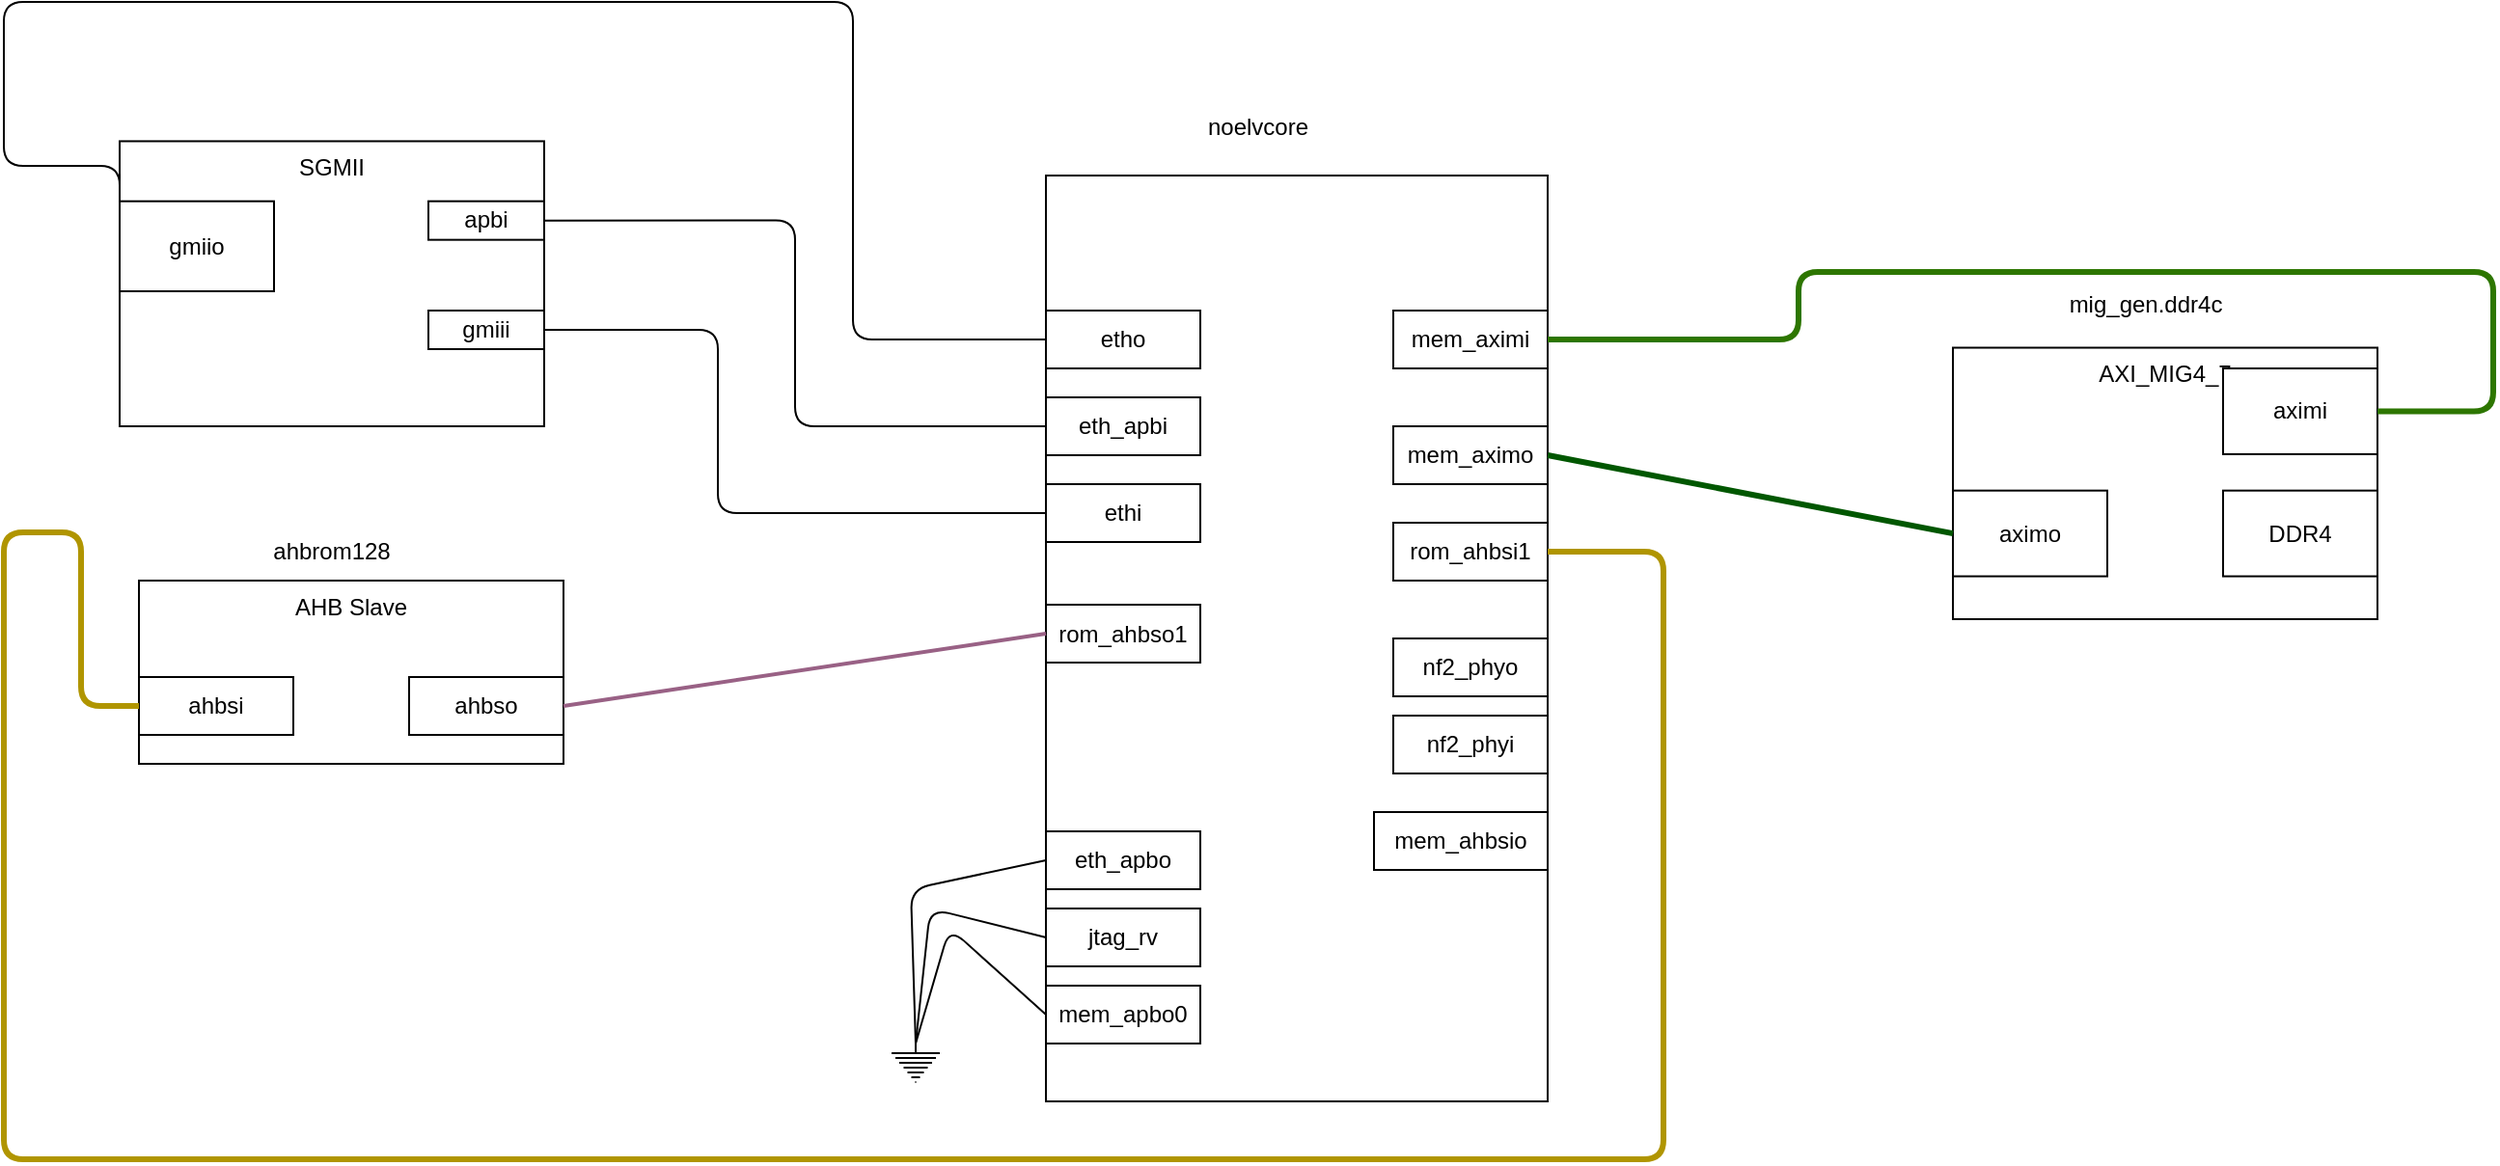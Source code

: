 <mxfile>
    <diagram id="Gp4b1td-Q_GJ732V_lQb" name="Page-1">
        <mxGraphModel dx="1058" dy="593" grid="1" gridSize="10" guides="1" tooltips="1" connect="1" arrows="1" fold="1" page="1" pageScale="1" pageWidth="850" pageHeight="1100" math="0" shadow="0">
            <root>
                <mxCell id="0"/>
                <mxCell id="1" parent="0"/>
                <mxCell id="7" value="" style="group" parent="1" vertex="1" connectable="0">
                    <mxGeometry x="90" y="310" width="220" height="135" as="geometry"/>
                </mxCell>
                <mxCell id="6" value="AHB Slave" style="rounded=0;whiteSpace=wrap;html=1;verticalAlign=top;" parent="7" vertex="1">
                    <mxGeometry y="40" width="220" height="95" as="geometry"/>
                </mxCell>
                <mxCell id="3" value="ahbsi" style="rounded=0;whiteSpace=wrap;html=1;" parent="7" vertex="1">
                    <mxGeometry y="90" width="80" height="30" as="geometry"/>
                </mxCell>
                <mxCell id="4" value="ahbso" style="rounded=0;whiteSpace=wrap;html=1;" parent="7" vertex="1">
                    <mxGeometry x="140" y="90" width="80" height="30" as="geometry"/>
                </mxCell>
                <mxCell id="5" value="ahbrom128" style="text;html=1;strokeColor=none;fillColor=none;align=center;verticalAlign=middle;whiteSpace=wrap;rounded=0;" parent="7" vertex="1">
                    <mxGeometry x="70" y="10" width="60" height="30" as="geometry"/>
                </mxCell>
                <mxCell id="8" value="" style="rounded=0;whiteSpace=wrap;html=1;" parent="1" vertex="1">
                    <mxGeometry x="560" y="140" width="260" height="480" as="geometry"/>
                </mxCell>
                <mxCell id="9" value="noelvcore" style="text;html=1;strokeColor=none;fillColor=none;align=center;verticalAlign=middle;whiteSpace=wrap;rounded=0;" parent="1" vertex="1">
                    <mxGeometry x="640" y="100" width="60" height="30" as="geometry"/>
                </mxCell>
                <mxCell id="11" value="rom_ahbso1" style="rounded=0;whiteSpace=wrap;html=1;" parent="1" vertex="1">
                    <mxGeometry x="560" y="362.5" width="80" height="30" as="geometry"/>
                </mxCell>
                <mxCell id="12" value="" style="endArrow=none;html=1;exitX=1;exitY=0.5;exitDx=0;exitDy=0;entryX=0;entryY=0.5;entryDx=0;entryDy=0;strokeWidth=2;fillColor=#e6d0de;gradientColor=#d5739d;strokeColor=#996185;" parent="1" source="4" target="11" edge="1">
                    <mxGeometry width="50" height="50" relative="1" as="geometry">
                        <mxPoint x="400" y="340" as="sourcePoint"/>
                        <mxPoint x="450" y="290" as="targetPoint"/>
                    </mxGeometry>
                </mxCell>
                <mxCell id="14" value="eth_apbo" style="rounded=0;whiteSpace=wrap;html=1;" parent="1" vertex="1">
                    <mxGeometry x="560" y="480" width="80" height="30" as="geometry"/>
                </mxCell>
                <mxCell id="15" value="eth_apbi" style="rounded=0;whiteSpace=wrap;html=1;" parent="1" vertex="1">
                    <mxGeometry x="560" y="255" width="80" height="30" as="geometry"/>
                </mxCell>
                <mxCell id="16" value="" style="group" parent="1" vertex="1" connectable="0">
                    <mxGeometry x="80" y="60" width="220" height="210" as="geometry"/>
                </mxCell>
                <mxCell id="17" value="SGMII" style="rounded=0;whiteSpace=wrap;html=1;verticalAlign=top;" parent="16" vertex="1">
                    <mxGeometry y="62.222" width="220" height="147.778" as="geometry"/>
                </mxCell>
                <mxCell id="18" value="gmiio" style="rounded=0;whiteSpace=wrap;html=1;" parent="16" vertex="1">
                    <mxGeometry y="93.333" width="80" height="46.667" as="geometry"/>
                </mxCell>
                <mxCell id="19" value="apbi" style="rounded=0;whiteSpace=wrap;html=1;" parent="16" vertex="1">
                    <mxGeometry x="160" y="93.33" width="60" height="20" as="geometry"/>
                </mxCell>
                <mxCell id="53" value="gmiii" style="rounded=0;whiteSpace=wrap;html=1;" vertex="1" parent="16">
                    <mxGeometry x="160" y="150" width="60" height="20" as="geometry"/>
                </mxCell>
                <mxCell id="21" value="" style="endArrow=none;html=1;exitX=1;exitY=0.5;exitDx=0;exitDy=0;entryX=0;entryY=0.5;entryDx=0;entryDy=0;edgeStyle=orthogonalEdgeStyle;" parent="1" source="19" target="15" edge="1">
                    <mxGeometry width="50" height="50" relative="1" as="geometry">
                        <mxPoint x="320" y="335" as="sourcePoint"/>
                        <mxPoint x="570" y="335" as="targetPoint"/>
                    </mxGeometry>
                </mxCell>
                <mxCell id="22" value="rom_ahbsi1" style="rounded=0;whiteSpace=wrap;html=1;" parent="1" vertex="1">
                    <mxGeometry x="740" y="320" width="80" height="30" as="geometry"/>
                </mxCell>
                <mxCell id="23" value="" style="endArrow=none;html=1;exitX=0;exitY=0.5;exitDx=0;exitDy=0;entryX=1;entryY=0.5;entryDx=0;entryDy=0;edgeStyle=orthogonalEdgeStyle;fillColor=#e3c800;strokeColor=#B09500;strokeWidth=3;" parent="1" source="3" target="22" edge="1">
                    <mxGeometry width="50" height="50" relative="1" as="geometry">
                        <mxPoint x="320" y="335" as="sourcePoint"/>
                        <mxPoint x="570" y="335" as="targetPoint"/>
                        <Array as="points">
                            <mxPoint x="60" y="415"/>
                            <mxPoint x="60" y="325"/>
                            <mxPoint x="20" y="325"/>
                            <mxPoint x="20" y="650"/>
                            <mxPoint x="880" y="650"/>
                            <mxPoint x="880" y="335"/>
                        </Array>
                    </mxGeometry>
                </mxCell>
                <mxCell id="24" value="" style="endArrow=none;html=1;exitX=0;exitY=0.5;exitDx=0;exitDy=0;edgeStyle=orthogonalEdgeStyle;entryX=0;entryY=0.5;entryDx=0;entryDy=0;" parent="1" source="41" target="18" edge="1">
                    <mxGeometry width="50" height="50" relative="1" as="geometry">
                        <mxPoint x="100" y="335" as="sourcePoint"/>
                        <mxPoint x="370" y="270" as="targetPoint"/>
                        <Array as="points">
                            <mxPoint x="460" y="225"/>
                            <mxPoint x="460" y="50"/>
                            <mxPoint x="20" y="50"/>
                            <mxPoint x="20" y="135"/>
                        </Array>
                    </mxGeometry>
                </mxCell>
                <mxCell id="32" value="mem_aximo" style="rounded=0;whiteSpace=wrap;html=1;" parent="1" vertex="1">
                    <mxGeometry x="740" y="270" width="80" height="30" as="geometry"/>
                </mxCell>
                <mxCell id="33" value="" style="group" parent="1" vertex="1" connectable="0">
                    <mxGeometry x="1030" y="170" width="220" height="200" as="geometry"/>
                </mxCell>
                <mxCell id="34" value="AXI_MIG4_7" style="rounded=0;whiteSpace=wrap;html=1;verticalAlign=top;" parent="33" vertex="1">
                    <mxGeometry y="59.259" width="220" height="140.741" as="geometry"/>
                </mxCell>
                <mxCell id="35" value="aximo" style="rounded=0;whiteSpace=wrap;html=1;" parent="33" vertex="1">
                    <mxGeometry y="133.333" width="80" height="44.444" as="geometry"/>
                </mxCell>
                <mxCell id="36" value="DDR4" style="rounded=0;whiteSpace=wrap;html=1;" parent="33" vertex="1">
                    <mxGeometry x="140" y="133.333" width="80" height="44.444" as="geometry"/>
                </mxCell>
                <mxCell id="37" value="mig_gen.ddr4c" style="text;html=1;strokeColor=none;fillColor=none;align=center;verticalAlign=middle;whiteSpace=wrap;rounded=0;" parent="33" vertex="1">
                    <mxGeometry x="70" y="14.815" width="60" height="44.444" as="geometry"/>
                </mxCell>
                <mxCell id="43" value="aximi" style="rounded=0;whiteSpace=wrap;html=1;" vertex="1" parent="33">
                    <mxGeometry x="140" y="70.003" width="80" height="44.444" as="geometry"/>
                </mxCell>
                <mxCell id="38" value="" style="endArrow=none;html=1;entryX=0;entryY=0.5;entryDx=0;entryDy=0;exitX=1;exitY=0.5;exitDx=0;exitDy=0;fillColor=#008a00;strokeColor=#005700;strokeWidth=3;" parent="1" source="32" target="35" edge="1">
                    <mxGeometry width="50" height="50" relative="1" as="geometry">
                        <mxPoint x="640" y="330" as="sourcePoint"/>
                        <mxPoint x="690" y="280" as="targetPoint"/>
                    </mxGeometry>
                </mxCell>
                <mxCell id="39" value="nf2_phyo" style="rounded=0;whiteSpace=wrap;html=1;" vertex="1" parent="1">
                    <mxGeometry x="740" y="380" width="80" height="30" as="geometry"/>
                </mxCell>
                <mxCell id="40" value="mem_ahbsio" style="rounded=0;whiteSpace=wrap;html=1;" vertex="1" parent="1">
                    <mxGeometry x="730" y="470" width="90" height="30" as="geometry"/>
                </mxCell>
                <mxCell id="41" value="etho" style="rounded=0;whiteSpace=wrap;html=1;" vertex="1" parent="1">
                    <mxGeometry x="560" y="210" width="80" height="30" as="geometry"/>
                </mxCell>
                <mxCell id="42" value="nf2_phyi" style="rounded=0;whiteSpace=wrap;html=1;" vertex="1" parent="1">
                    <mxGeometry x="740" y="420" width="80" height="30" as="geometry"/>
                </mxCell>
                <mxCell id="44" value="mem_aximi" style="rounded=0;whiteSpace=wrap;html=1;" vertex="1" parent="1">
                    <mxGeometry x="740" y="210" width="80" height="30" as="geometry"/>
                </mxCell>
                <mxCell id="45" value="" style="endArrow=none;html=1;entryX=1;entryY=0.5;entryDx=0;entryDy=0;exitX=1;exitY=0.5;exitDx=0;exitDy=0;fillColor=#60a917;strokeColor=#2D7600;strokeWidth=3;edgeStyle=orthogonalEdgeStyle;" edge="1" parent="1" source="44" target="43">
                    <mxGeometry width="50" height="50" relative="1" as="geometry">
                        <mxPoint x="830" y="295" as="sourcePoint"/>
                        <mxPoint x="1040" y="335.556" as="targetPoint"/>
                        <Array as="points">
                            <mxPoint x="950" y="225"/>
                            <mxPoint x="950" y="190"/>
                            <mxPoint x="1310" y="190"/>
                            <mxPoint x="1310" y="262"/>
                        </Array>
                    </mxGeometry>
                </mxCell>
                <mxCell id="46" value="jtag_rv" style="rounded=0;whiteSpace=wrap;html=1;" vertex="1" parent="1">
                    <mxGeometry x="560" y="520" width="80" height="30" as="geometry"/>
                </mxCell>
                <mxCell id="47" value="mem_apbo0" style="rounded=0;whiteSpace=wrap;html=1;" vertex="1" parent="1">
                    <mxGeometry x="560" y="560" width="80" height="30" as="geometry"/>
                </mxCell>
                <mxCell id="48" value="" style="pointerEvents=1;verticalLabelPosition=bottom;shadow=0;dashed=0;align=center;html=1;verticalAlign=top;shape=mxgraph.electrical.signal_sources.protective_earth;" vertex="1" parent="1">
                    <mxGeometry x="480" y="590" width="25" height="20" as="geometry"/>
                </mxCell>
                <mxCell id="49" value="" style="endArrow=none;html=1;entryX=0;entryY=0.5;entryDx=0;entryDy=0;exitX=0.5;exitY=0;exitDx=0;exitDy=0;exitPerimeter=0;" edge="1" parent="1" source="48" target="14">
                    <mxGeometry width="50" height="50" relative="1" as="geometry">
                        <mxPoint x="490" y="580" as="sourcePoint"/>
                        <mxPoint x="570" y="445" as="targetPoint"/>
                        <Array as="points">
                            <mxPoint x="490" y="510"/>
                        </Array>
                    </mxGeometry>
                </mxCell>
                <mxCell id="50" value="" style="endArrow=none;html=1;entryX=0;entryY=0.5;entryDx=0;entryDy=0;exitX=0.5;exitY=0;exitDx=0;exitDy=0;exitPerimeter=0;" edge="1" parent="1" source="48" target="46">
                    <mxGeometry width="50" height="50" relative="1" as="geometry">
                        <mxPoint x="500" y="590" as="sourcePoint"/>
                        <mxPoint x="570" y="505" as="targetPoint"/>
                        <Array as="points">
                            <mxPoint x="500" y="520"/>
                        </Array>
                    </mxGeometry>
                </mxCell>
                <mxCell id="51" value="" style="endArrow=none;html=1;entryX=0;entryY=0.5;entryDx=0;entryDy=0;exitX=0.5;exitY=0;exitDx=0;exitDy=0;exitPerimeter=0;" edge="1" parent="1" source="48" target="47">
                    <mxGeometry width="50" height="50" relative="1" as="geometry">
                        <mxPoint x="499.5" y="590" as="sourcePoint"/>
                        <mxPoint x="570" y="545" as="targetPoint"/>
                        <Array as="points">
                            <mxPoint x="510" y="530"/>
                        </Array>
                    </mxGeometry>
                </mxCell>
                <mxCell id="54" value="ethi" style="rounded=0;whiteSpace=wrap;html=1;" vertex="1" parent="1">
                    <mxGeometry x="560" y="300" width="80" height="30" as="geometry"/>
                </mxCell>
                <mxCell id="55" value="" style="endArrow=none;html=1;exitX=1;exitY=0.5;exitDx=0;exitDy=0;entryX=0;entryY=0.5;entryDx=0;entryDy=0;edgeStyle=orthogonalEdgeStyle;" edge="1" parent="1" source="53" target="54">
                    <mxGeometry width="50" height="50" relative="1" as="geometry">
                        <mxPoint x="310" y="173.33" as="sourcePoint"/>
                        <mxPoint x="570" y="280" as="targetPoint"/>
                        <Array as="points">
                            <mxPoint x="390" y="220"/>
                            <mxPoint x="390" y="315"/>
                        </Array>
                    </mxGeometry>
                </mxCell>
            </root>
        </mxGraphModel>
    </diagram>
</mxfile>